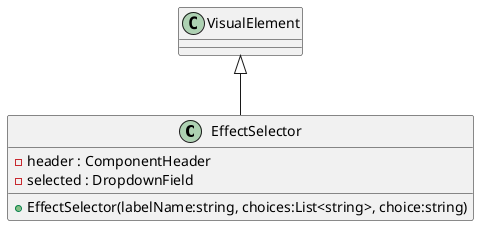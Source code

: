 @startuml
class EffectSelector {
    - header : ComponentHeader
    - selected : DropdownField
    + EffectSelector(labelName:string, choices:List<string>, choice:string)
}
VisualElement <|-- EffectSelector
@enduml
